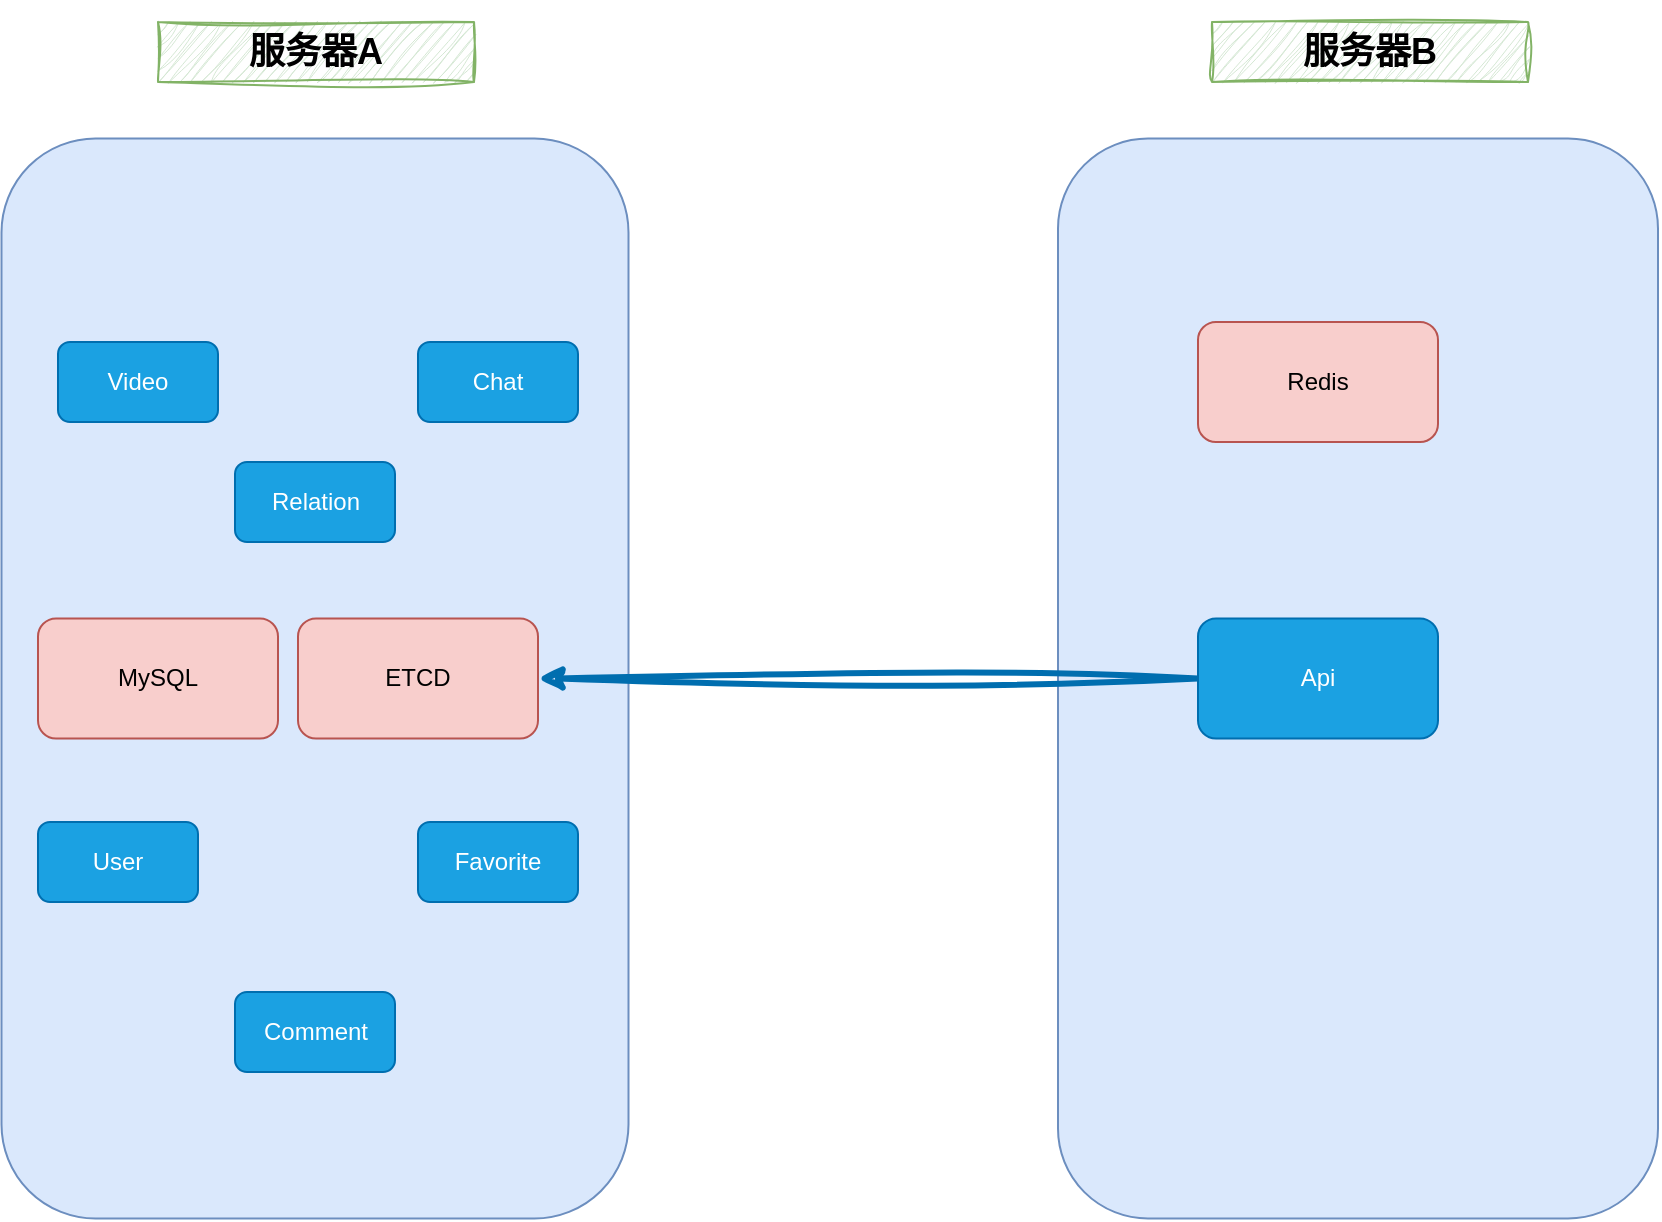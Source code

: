 <mxfile version="20.8.20" type="github">
  <diagram name="第 1 页" id="Pi9_0Oe0wo2xrWWdsjZP">
    <mxGraphModel dx="1426" dy="927" grid="1" gridSize="10" guides="1" tooltips="1" connect="1" arrows="1" fold="1" page="1" pageScale="1" pageWidth="583" pageHeight="827" math="0" shadow="0">
      <root>
        <mxCell id="0" />
        <mxCell id="1" parent="0" />
        <mxCell id="zInIReVbZ_1qtzuHnRQ5-1" value="" style="rounded=1;whiteSpace=wrap;html=1;rotation=90;fillColor=#dae8fc;strokeColor=#6c8ebf;" vertex="1" parent="1">
          <mxGeometry x="-1.5" y="221.5" width="540" height="313.5" as="geometry" />
        </mxCell>
        <mxCell id="zInIReVbZ_1qtzuHnRQ5-2" value="" style="rounded=1;whiteSpace=wrap;html=1;direction=south;fillColor=#dae8fc;strokeColor=#6c8ebf;gradientColor=none;glass=0;shadow=0;" vertex="1" parent="1">
          <mxGeometry x="640" y="108.25" width="300" height="540" as="geometry" />
        </mxCell>
        <mxCell id="zInIReVbZ_1qtzuHnRQ5-3" value="&lt;h2&gt;服务器A&lt;/h2&gt;" style="rounded=0;whiteSpace=wrap;html=1;fillColor=#d5e8d4;strokeColor=#82b366;sketch=1;curveFitting=1;jiggle=2;" vertex="1" parent="1">
          <mxGeometry x="190" y="50" width="158" height="30" as="geometry" />
        </mxCell>
        <mxCell id="zInIReVbZ_1qtzuHnRQ5-4" value="&lt;h2&gt;服务器B&lt;/h2&gt;" style="rounded=0;whiteSpace=wrap;html=1;fillColor=#d5e8d4;strokeColor=#82b366;sketch=1;curveFitting=1;jiggle=2;" vertex="1" parent="1">
          <mxGeometry x="717" y="50" width="158" height="30" as="geometry" />
        </mxCell>
        <mxCell id="zInIReVbZ_1qtzuHnRQ5-5" value="ETCD" style="rounded=1;whiteSpace=wrap;html=1;fillColor=#f8cecc;strokeColor=#b85450;" vertex="1" parent="1">
          <mxGeometry x="260" y="348.25" width="120" height="60" as="geometry" />
        </mxCell>
        <mxCell id="zInIReVbZ_1qtzuHnRQ5-11" value="Video" style="rounded=1;whiteSpace=wrap;html=1;fillColor=#1ba1e2;fontColor=#ffffff;strokeColor=#006EAF;" vertex="1" parent="1">
          <mxGeometry x="140" y="210" width="80" height="40" as="geometry" />
        </mxCell>
        <mxCell id="zInIReVbZ_1qtzuHnRQ5-13" value="Relation" style="rounded=1;whiteSpace=wrap;html=1;fillColor=#1ba1e2;fontColor=#ffffff;strokeColor=#006EAF;" vertex="1" parent="1">
          <mxGeometry x="228.5" y="270" width="80" height="40" as="geometry" />
        </mxCell>
        <mxCell id="zInIReVbZ_1qtzuHnRQ5-14" value="Chat" style="rounded=1;whiteSpace=wrap;html=1;fillColor=#1ba1e2;fontColor=#ffffff;strokeColor=#006EAF;" vertex="1" parent="1">
          <mxGeometry x="320" y="210" width="80" height="40" as="geometry" />
        </mxCell>
        <mxCell id="zInIReVbZ_1qtzuHnRQ5-15" value="Favorite" style="rounded=1;whiteSpace=wrap;html=1;fillColor=#1ba1e2;fontColor=#ffffff;strokeColor=#006EAF;" vertex="1" parent="1">
          <mxGeometry x="320" y="450" width="80" height="40" as="geometry" />
        </mxCell>
        <mxCell id="zInIReVbZ_1qtzuHnRQ5-16" value="Comment" style="rounded=1;whiteSpace=wrap;html=1;fillColor=#1ba1e2;fontColor=#ffffff;strokeColor=#006EAF;" vertex="1" parent="1">
          <mxGeometry x="228.5" y="535" width="80" height="40" as="geometry" />
        </mxCell>
        <mxCell id="zInIReVbZ_1qtzuHnRQ5-17" value="User" style="rounded=1;whiteSpace=wrap;html=1;fillColor=#1ba1e2;fontColor=#ffffff;strokeColor=#006EAF;" vertex="1" parent="1">
          <mxGeometry x="130" y="450" width="80" height="40" as="geometry" />
        </mxCell>
        <mxCell id="zInIReVbZ_1qtzuHnRQ5-19" value="MySQL" style="rounded=1;whiteSpace=wrap;html=1;fillColor=#f8cecc;strokeColor=#b85450;" vertex="1" parent="1">
          <mxGeometry x="130" y="348.25" width="120" height="60" as="geometry" />
        </mxCell>
        <mxCell id="zInIReVbZ_1qtzuHnRQ5-20" value="Redis" style="rounded=1;whiteSpace=wrap;html=1;fillColor=#f8cecc;strokeColor=#b85450;" vertex="1" parent="1">
          <mxGeometry x="710" y="200" width="120" height="60" as="geometry" />
        </mxCell>
        <mxCell id="zInIReVbZ_1qtzuHnRQ5-22" style="edgeStyle=orthogonalEdgeStyle;rounded=0;orthogonalLoop=1;jettySize=auto;html=1;entryX=1;entryY=0.5;entryDx=0;entryDy=0;strokeWidth=3;fillColor=#1ba1e2;strokeColor=#006EAF;sketch=1;curveFitting=1;jiggle=2;" edge="1" parent="1" source="zInIReVbZ_1qtzuHnRQ5-21" target="zInIReVbZ_1qtzuHnRQ5-5">
          <mxGeometry relative="1" as="geometry" />
        </mxCell>
        <mxCell id="zInIReVbZ_1qtzuHnRQ5-21" value="Api" style="rounded=1;whiteSpace=wrap;html=1;fillColor=#1ba1e2;strokeColor=#006EAF;fontColor=#ffffff;" vertex="1" parent="1">
          <mxGeometry x="710" y="348.25" width="120" height="60" as="geometry" />
        </mxCell>
      </root>
    </mxGraphModel>
  </diagram>
</mxfile>
